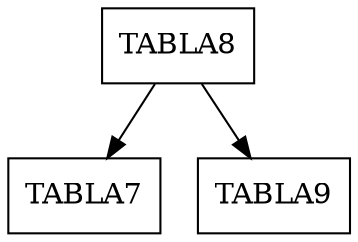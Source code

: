 digraph dibujo{
graph [ordering="out"];rankdir=TB;
node [shape = box];
NodoTABLA8 [label = "TABLA8"];
NodoTABLA7 [label = "TABLA7"];
NodoTABLA9 [label = "TABLA9"];
NodoTABLA8->NodoTABLA7;
NodoTABLA8->NodoTABLA9;
}